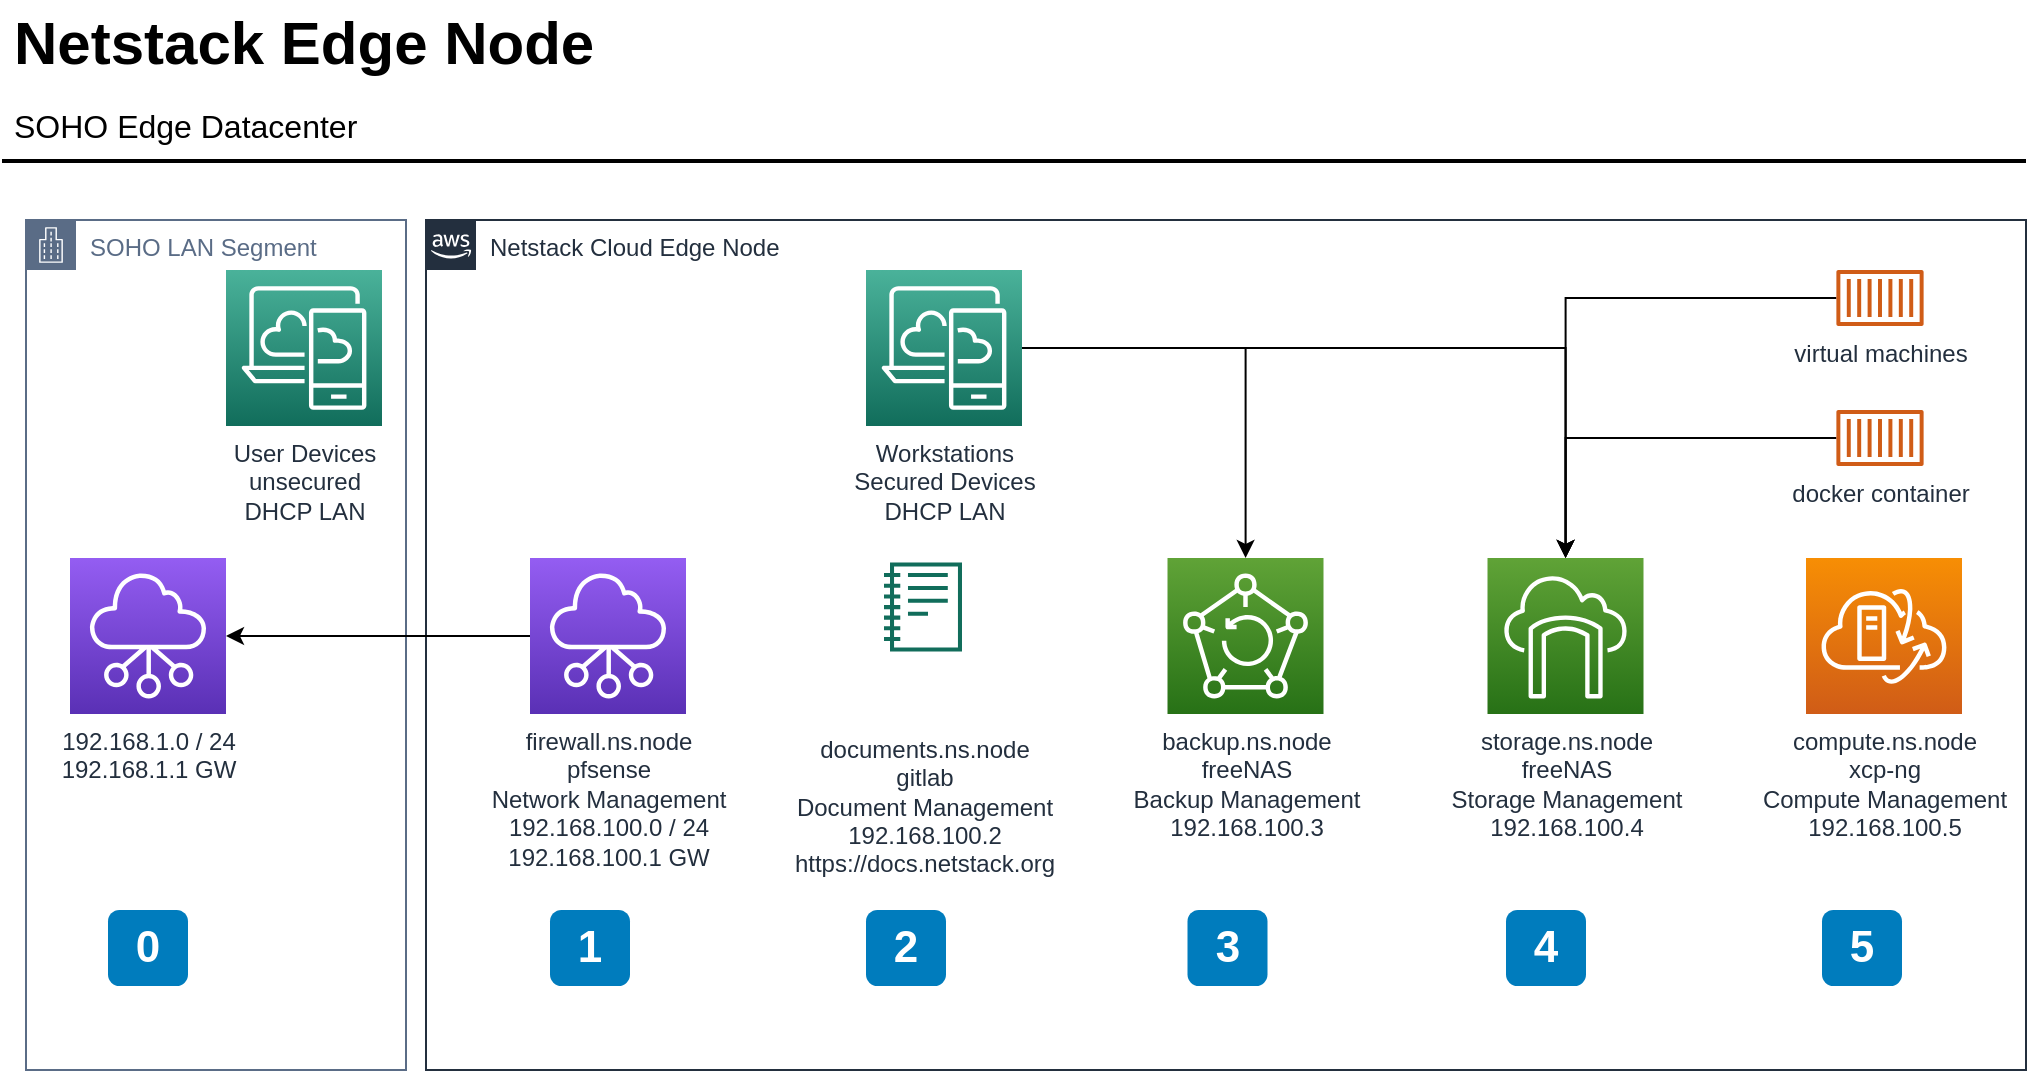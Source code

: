 <mxfile version="13.7.5" type="github"><diagram id="Ht1M8jgEwFfnCIfOTk4-" name="Page-1"><mxGraphModel dx="1238" dy="691" grid="1" gridSize="10" guides="1" tooltips="1" connect="1" arrows="1" fold="1" page="1" pageScale="1" pageWidth="827" pageHeight="1169" math="0" shadow="0"><root><mxCell id="0"/><mxCell id="1" parent="0"/><mxCell id="UEzPUAAOIrF-is8g5C7q-2" value="Netstack Cloud Edge Node" style="points=[[0,0],[0.25,0],[0.5,0],[0.75,0],[1,0],[1,0.25],[1,0.5],[1,0.75],[1,1],[0.75,1],[0.5,1],[0.25,1],[0,1],[0,0.75],[0,0.5],[0,0.25]];outlineConnect=0;gradientColor=none;html=1;whiteSpace=wrap;fontSize=12;fontStyle=0;shape=mxgraph.aws4.group;grIcon=mxgraph.aws4.group_aws_cloud_alt;strokeColor=#232F3E;fillColor=none;verticalAlign=top;align=left;spacingLeft=30;fontColor=#232F3E;dashed=0;" parent="1" vertex="1"><mxGeometry x="220" y="175" width="800" height="425" as="geometry"/></mxCell><mxCell id="UEzPUAAOIrF-is8g5C7q-1" value="SOHO LAN Segment" style="points=[[0,0],[0.25,0],[0.5,0],[0.75,0],[1,0],[1,0.25],[1,0.5],[1,0.75],[1,1],[0.75,1],[0.5,1],[0.25,1],[0,1],[0,0.75],[0,0.5],[0,0.25]];outlineConnect=0;gradientColor=none;html=1;whiteSpace=wrap;fontSize=12;fontStyle=0;shape=mxgraph.aws4.group;grIcon=mxgraph.aws4.group_corporate_data_center;strokeColor=#5A6C86;fillColor=none;verticalAlign=top;align=left;spacingLeft=30;fontColor=#5A6C86;dashed=0;" parent="1" vertex="1"><mxGeometry x="20" y="175" width="190" height="425" as="geometry"/></mxCell><mxCell id="-QjtrjUzRDEMRZ5MF8oH-9" value="1" style="rounded=1;whiteSpace=wrap;html=1;fillColor=#007CBD;strokeColor=none;fontColor=#FFFFFF;fontStyle=1;fontSize=22;" parent="1" vertex="1"><mxGeometry x="282" y="520" width="40" height="38" as="geometry"/></mxCell><mxCell id="-QjtrjUzRDEMRZ5MF8oH-47" value="Netstack Edge Node" style="text;html=1;resizable=0;points=[];autosize=1;align=left;verticalAlign=top;spacingTop=-4;fontSize=30;fontStyle=1" parent="1" vertex="1"><mxGeometry x="12" y="65.5" width="310" height="40" as="geometry"/></mxCell><mxCell id="-QjtrjUzRDEMRZ5MF8oH-48" value="SOHO Edge Datacenter" style="text;html=1;resizable=0;points=[];autosize=1;align=left;verticalAlign=top;spacingTop=-4;fontSize=16" parent="1" vertex="1"><mxGeometry x="12" y="115.5" width="190" height="20" as="geometry"/></mxCell><mxCell id="SCVMTBWpLvtzJIhz15lM-1" value="" style="line;strokeWidth=2;html=1;fontSize=14;" parent="1" vertex="1"><mxGeometry x="8" y="140.5" width="1012" height="10" as="geometry"/></mxCell><mxCell id="UEzPUAAOIrF-is8g5C7q-10" value="2" style="rounded=1;whiteSpace=wrap;html=1;fillColor=#007CBD;strokeColor=none;fontColor=#FFFFFF;fontStyle=1;fontSize=22;" parent="1" vertex="1"><mxGeometry x="440" y="520" width="40" height="38" as="geometry"/></mxCell><mxCell id="UEzPUAAOIrF-is8g5C7q-14" value="&lt;br&gt;&lt;br&gt;documents.ns.node&lt;br&gt;gitlab&lt;br&gt;Document Management&lt;br&gt;192.168.100.2&lt;br&gt;https://docs.netstack.org" style="outlineConnect=0;fontColor=#232F3E;gradientColor=none;fillColor=#116D5B;strokeColor=none;dashed=0;verticalLabelPosition=bottom;verticalAlign=top;align=center;html=1;fontSize=12;fontStyle=0;aspect=fixed;pointerEvents=1;shape=mxgraph.aws4.sagemaker_notebook;labelBackgroundColor=#ffffff;spacingTop=6;" parent="1" vertex="1"><mxGeometry x="449.0" y="346" width="39" height="45" as="geometry"/></mxCell><mxCell id="O2fgl-mz7W6j6xLW70Us-17" style="edgeStyle=orthogonalEdgeStyle;rounded=0;orthogonalLoop=1;jettySize=auto;html=1;" edge="1" parent="1" source="UEzPUAAOIrF-is8g5C7q-15" target="O2fgl-mz7W6j6xLW70Us-4"><mxGeometry relative="1" as="geometry"/></mxCell><mxCell id="UEzPUAAOIrF-is8g5C7q-15" value="docker container" style="outlineConnect=0;fontColor=#232F3E;gradientColor=none;fillColor=#D05C17;strokeColor=none;dashed=0;verticalLabelPosition=bottom;verticalAlign=top;align=center;html=1;fontSize=12;fontStyle=0;aspect=fixed;pointerEvents=1;shape=mxgraph.aws4.container_1;labelBackgroundColor=#ffffff;" parent="1" vertex="1"><mxGeometry x="925.0" y="270.0" width="44" height="28" as="geometry"/></mxCell><mxCell id="UEzPUAAOIrF-is8g5C7q-19" value="3" style="rounded=1;whiteSpace=wrap;html=1;fillColor=#007CBD;strokeColor=none;fontColor=#FFFFFF;fontStyle=1;fontSize=22;" parent="1" vertex="1"><mxGeometry x="600.75" y="520" width="40" height="38" as="geometry"/></mxCell><mxCell id="UEzPUAAOIrF-is8g5C7q-20" value="4" style="rounded=1;whiteSpace=wrap;html=1;fillColor=#007CBD;strokeColor=none;fontColor=#FFFFFF;fontStyle=1;fontSize=22;" parent="1" vertex="1"><mxGeometry x="760" y="520" width="40" height="38" as="geometry"/></mxCell><mxCell id="UEzPUAAOIrF-is8g5C7q-21" value="5" style="rounded=1;whiteSpace=wrap;html=1;fillColor=#007CBD;strokeColor=none;fontColor=#FFFFFF;fontStyle=1;fontSize=22;" parent="1" vertex="1"><mxGeometry x="918" y="520" width="40" height="38" as="geometry"/></mxCell><mxCell id="O2fgl-mz7W6j6xLW70Us-1" value="backup.ns.node&lt;br&gt;freeNAS&lt;br&gt;Backup Management&lt;br&gt;192.168.100.3" style="outlineConnect=0;fontColor=#232F3E;gradientColor=#60A337;gradientDirection=north;fillColor=#277116;strokeColor=#ffffff;dashed=0;verticalLabelPosition=bottom;verticalAlign=top;align=center;html=1;fontSize=12;fontStyle=0;aspect=fixed;shape=mxgraph.aws4.resourceIcon;resIcon=mxgraph.aws4.backup;" vertex="1" parent="1"><mxGeometry x="590.75" y="344" width="78" height="78" as="geometry"/></mxCell><mxCell id="O2fgl-mz7W6j6xLW70Us-2" value="compute.ns.node&lt;br&gt;xcp-ng&lt;br&gt;Compute Management&lt;br&gt;192.168.100.5" style="outlineConnect=0;fontColor=#232F3E;gradientColor=#F78E04;gradientDirection=north;fillColor=#D05C17;strokeColor=#ffffff;dashed=0;verticalLabelPosition=bottom;verticalAlign=top;align=center;html=1;fontSize=12;fontStyle=0;aspect=fixed;shape=mxgraph.aws4.resourceIcon;resIcon=mxgraph.aws4.vmware_cloud_on_aws;" vertex="1" parent="1"><mxGeometry x="910" y="344" width="78" height="78" as="geometry"/></mxCell><mxCell id="O2fgl-mz7W6j6xLW70Us-3" value="192.168.1.0 / 24&lt;br&gt;192.168.1.1 GW&lt;br&gt;" style="outlineConnect=0;fontColor=#232F3E;gradientColor=#945DF2;gradientDirection=north;fillColor=#5A30B5;strokeColor=#ffffff;dashed=0;verticalLabelPosition=bottom;verticalAlign=top;align=center;html=1;fontSize=12;fontStyle=0;aspect=fixed;shape=mxgraph.aws4.resourceIcon;resIcon=mxgraph.aws4.networking_and_content_delivery;" vertex="1" parent="1"><mxGeometry x="42" y="344" width="78" height="78" as="geometry"/></mxCell><mxCell id="O2fgl-mz7W6j6xLW70Us-4" value="storage.ns.node&lt;br&gt;freeNAS&lt;br&gt;Storage Management&lt;br&gt;192.168.100.4" style="outlineConnect=0;fontColor=#232F3E;gradientColor=#60A337;gradientDirection=north;fillColor=#277116;strokeColor=#ffffff;dashed=0;verticalLabelPosition=bottom;verticalAlign=top;align=center;html=1;fontSize=12;fontStyle=0;aspect=fixed;shape=mxgraph.aws4.resourceIcon;resIcon=mxgraph.aws4.storage_gateway;" vertex="1" parent="1"><mxGeometry x="750.75" y="344" width="78" height="78" as="geometry"/></mxCell><mxCell id="O2fgl-mz7W6j6xLW70Us-5" value="User Devices&lt;br&gt;unsecured &lt;br&gt;DHCP LAN" style="outlineConnect=0;fontColor=#232F3E;gradientColor=#4AB29A;gradientDirection=north;fillColor=#116D5B;strokeColor=#ffffff;dashed=0;verticalLabelPosition=bottom;verticalAlign=top;align=center;html=1;fontSize=12;fontStyle=0;aspect=fixed;shape=mxgraph.aws4.resourceIcon;resIcon=mxgraph.aws4.desktop_and_app_streaming;" vertex="1" parent="1"><mxGeometry x="120" y="200" width="78" height="78" as="geometry"/></mxCell><mxCell id="O2fgl-mz7W6j6xLW70Us-23" style="edgeStyle=orthogonalEdgeStyle;rounded=0;orthogonalLoop=1;jettySize=auto;html=1;" edge="1" parent="1" source="O2fgl-mz7W6j6xLW70Us-8" target="O2fgl-mz7W6j6xLW70Us-3"><mxGeometry relative="1" as="geometry"/></mxCell><mxCell id="O2fgl-mz7W6j6xLW70Us-8" value="firewall.ns.node&lt;br&gt;pfsense&lt;br&gt;Network Management&lt;br&gt;192.168.100.0 / 24&lt;br&gt;192.168.100.1 GW" style="outlineConnect=0;fontColor=#232F3E;gradientColor=#945DF2;gradientDirection=north;fillColor=#5A30B5;strokeColor=#ffffff;dashed=0;verticalLabelPosition=bottom;verticalAlign=top;align=center;html=1;fontSize=12;fontStyle=0;aspect=fixed;shape=mxgraph.aws4.resourceIcon;resIcon=mxgraph.aws4.networking_and_content_delivery;" vertex="1" parent="1"><mxGeometry x="272" y="344" width="78" height="78" as="geometry"/></mxCell><mxCell id="O2fgl-mz7W6j6xLW70Us-10" value="0" style="rounded=1;whiteSpace=wrap;html=1;fillColor=#007CBD;strokeColor=none;fontColor=#FFFFFF;fontStyle=1;fontSize=22;" vertex="1" parent="1"><mxGeometry x="61" y="520" width="40" height="38" as="geometry"/></mxCell><mxCell id="O2fgl-mz7W6j6xLW70Us-18" style="edgeStyle=orthogonalEdgeStyle;rounded=0;orthogonalLoop=1;jettySize=auto;html=1;" edge="1" parent="1" source="O2fgl-mz7W6j6xLW70Us-14" target="O2fgl-mz7W6j6xLW70Us-4"><mxGeometry relative="1" as="geometry"/></mxCell><mxCell id="O2fgl-mz7W6j6xLW70Us-14" value="virtual machines" style="outlineConnect=0;fontColor=#232F3E;gradientColor=none;fillColor=#D05C17;strokeColor=none;dashed=0;verticalLabelPosition=bottom;verticalAlign=top;align=center;html=1;fontSize=12;fontStyle=0;aspect=fixed;pointerEvents=1;shape=mxgraph.aws4.container_1;labelBackgroundColor=#ffffff;" vertex="1" parent="1"><mxGeometry x="925.0" y="200.0" width="44" height="28" as="geometry"/></mxCell><mxCell id="O2fgl-mz7W6j6xLW70Us-47" style="edgeStyle=orthogonalEdgeStyle;rounded=0;orthogonalLoop=1;jettySize=auto;html=1;" edge="1" parent="1" source="O2fgl-mz7W6j6xLW70Us-45" target="O2fgl-mz7W6j6xLW70Us-1"><mxGeometry relative="1" as="geometry"/></mxCell><mxCell id="O2fgl-mz7W6j6xLW70Us-48" style="edgeStyle=orthogonalEdgeStyle;rounded=0;orthogonalLoop=1;jettySize=auto;html=1;" edge="1" parent="1" source="O2fgl-mz7W6j6xLW70Us-45" target="O2fgl-mz7W6j6xLW70Us-4"><mxGeometry relative="1" as="geometry"/></mxCell><mxCell id="O2fgl-mz7W6j6xLW70Us-45" value="Workstations&lt;br&gt;Secured Devices&lt;br&gt;DHCP LAN" style="outlineConnect=0;fontColor=#232F3E;gradientColor=#4AB29A;gradientDirection=north;fillColor=#116D5B;strokeColor=#ffffff;dashed=0;verticalLabelPosition=bottom;verticalAlign=top;align=center;html=1;fontSize=12;fontStyle=0;aspect=fixed;shape=mxgraph.aws4.resourceIcon;resIcon=mxgraph.aws4.desktop_and_app_streaming;" vertex="1" parent="1"><mxGeometry x="440" y="200" width="78" height="78" as="geometry"/></mxCell></root></mxGraphModel></diagram></mxfile>